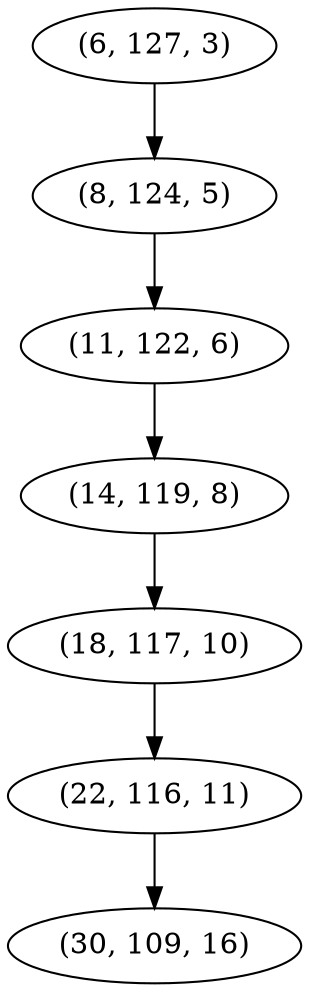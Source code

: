 digraph tree {
    "(6, 127, 3)";
    "(8, 124, 5)";
    "(11, 122, 6)";
    "(14, 119, 8)";
    "(18, 117, 10)";
    "(22, 116, 11)";
    "(30, 109, 16)";
    "(6, 127, 3)" -> "(8, 124, 5)";
    "(8, 124, 5)" -> "(11, 122, 6)";
    "(11, 122, 6)" -> "(14, 119, 8)";
    "(14, 119, 8)" -> "(18, 117, 10)";
    "(18, 117, 10)" -> "(22, 116, 11)";
    "(22, 116, 11)" -> "(30, 109, 16)";
}
